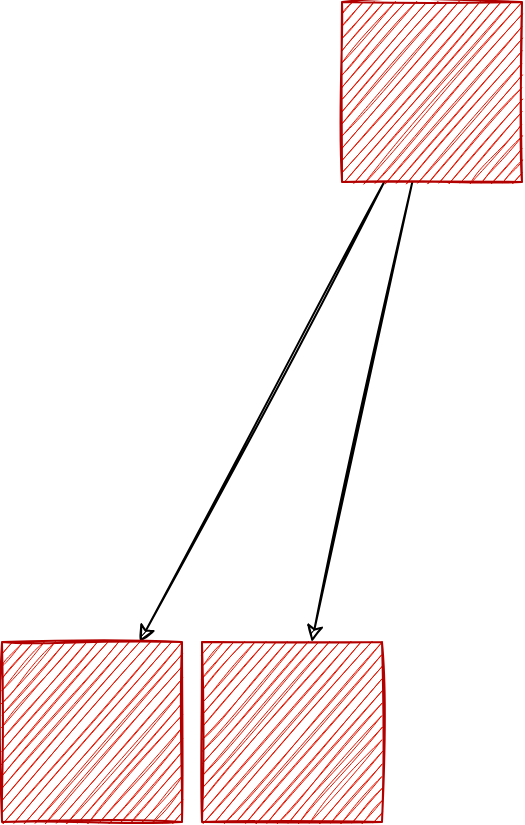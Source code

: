 <mxfile>
    <diagram id="Sg0aTwn9dK2rMYpzfmEr" name="第 1 页">
        <mxGraphModel dx="1178" dy="753" grid="1" gridSize="10" guides="1" tooltips="1" connect="1" arrows="1" fold="1" page="1" pageScale="1" pageWidth="827" pageHeight="1169" math="0" shadow="0">
            <root>
                <mxCell id="0"/>
                <mxCell id="1" parent="0"/>
                <mxCell id="16" value="" style="edgeStyle=none;html=1;sketch=1;" parent="1" source="2" target="15" edge="1">
                    <mxGeometry relative="1" as="geometry"/>
                </mxCell>
                <mxCell id="18" value="" style="edgeStyle=none;html=1;sketch=1;" parent="1" source="2" target="17" edge="1">
                    <mxGeometry relative="1" as="geometry"/>
                </mxCell>
                <mxCell id="2" value="" style="whiteSpace=wrap;html=1;aspect=fixed;fillColor=#e51400;fontColor=#ffffff;strokeColor=#B20000;sketch=1;" parent="1" vertex="1">
                    <mxGeometry x="300" y="30" width="90" height="90" as="geometry"/>
                </mxCell>
                <mxCell id="15" value="" style="whiteSpace=wrap;html=1;aspect=fixed;fillColor=#e51400;fontColor=#ffffff;strokeColor=#B20000;sketch=1;" parent="1" vertex="1">
                    <mxGeometry x="130" y="350" width="90" height="90" as="geometry"/>
                </mxCell>
                <mxCell id="17" value="" style="whiteSpace=wrap;html=1;aspect=fixed;fillColor=#e51400;fontColor=#ffffff;strokeColor=#B20000;sketch=1;" parent="1" vertex="1">
                    <mxGeometry x="230" y="350" width="90" height="90" as="geometry"/>
                </mxCell>
            </root>
        </mxGraphModel>
    </diagram>
</mxfile>